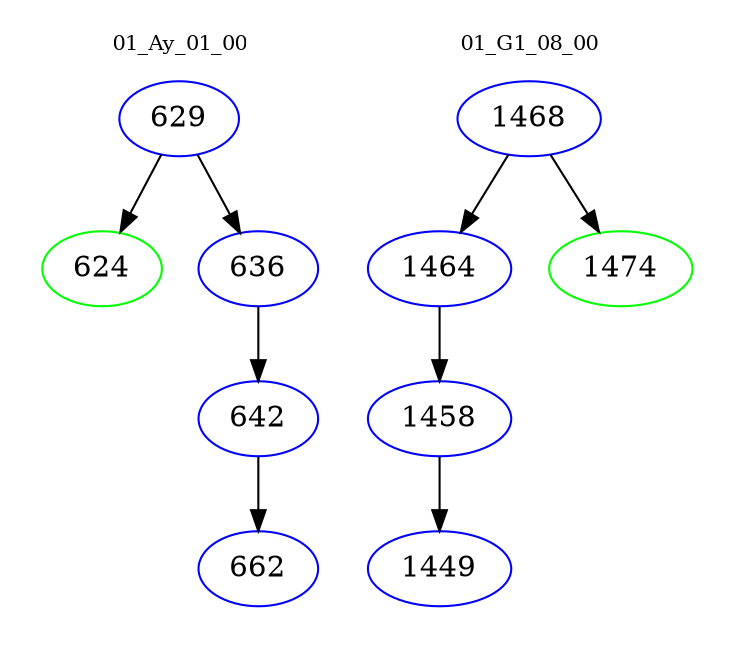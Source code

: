 digraph{
subgraph cluster_0 {
color = white
label = "01_Ay_01_00";
fontsize=10;
T0_629 [label="629", color="blue"]
T0_629 -> T0_624 [color="black"]
T0_624 [label="624", color="green"]
T0_629 -> T0_636 [color="black"]
T0_636 [label="636", color="blue"]
T0_636 -> T0_642 [color="black"]
T0_642 [label="642", color="blue"]
T0_642 -> T0_662 [color="black"]
T0_662 [label="662", color="blue"]
}
subgraph cluster_1 {
color = white
label = "01_G1_08_00";
fontsize=10;
T1_1468 [label="1468", color="blue"]
T1_1468 -> T1_1464 [color="black"]
T1_1464 [label="1464", color="blue"]
T1_1464 -> T1_1458 [color="black"]
T1_1458 [label="1458", color="blue"]
T1_1458 -> T1_1449 [color="black"]
T1_1449 [label="1449", color="blue"]
T1_1468 -> T1_1474 [color="black"]
T1_1474 [label="1474", color="green"]
}
}

